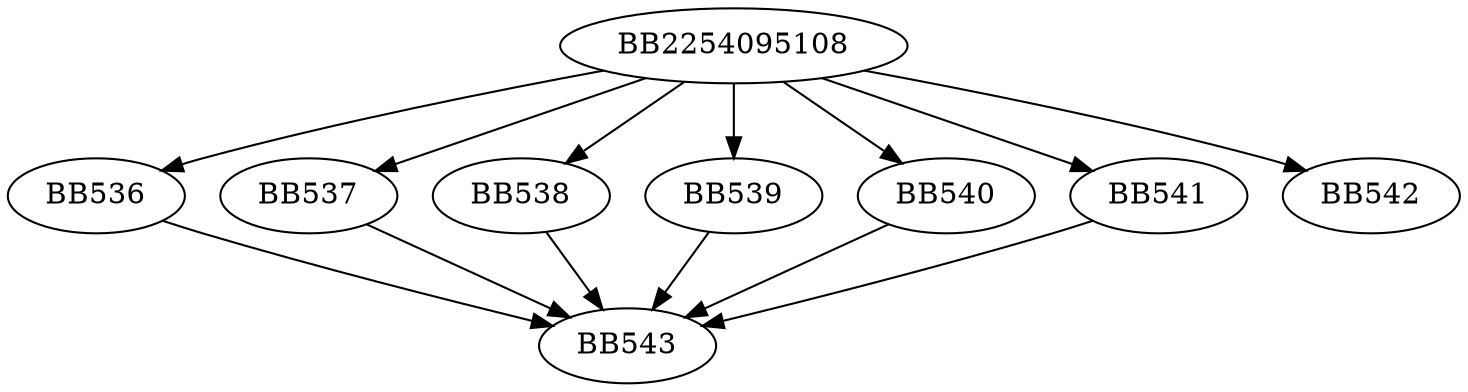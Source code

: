 digraph G{
	BB2254095108->BB536;
	BB2254095108->BB537;
	BB2254095108->BB538;
	BB2254095108->BB539;
	BB2254095108->BB540;
	BB2254095108->BB541;
	BB2254095108->BB542;
	BB537->BB543;
	BB538->BB543;
	BB539->BB543;
	BB540->BB543;
	BB541->BB543;
	BB536->BB543;
}
